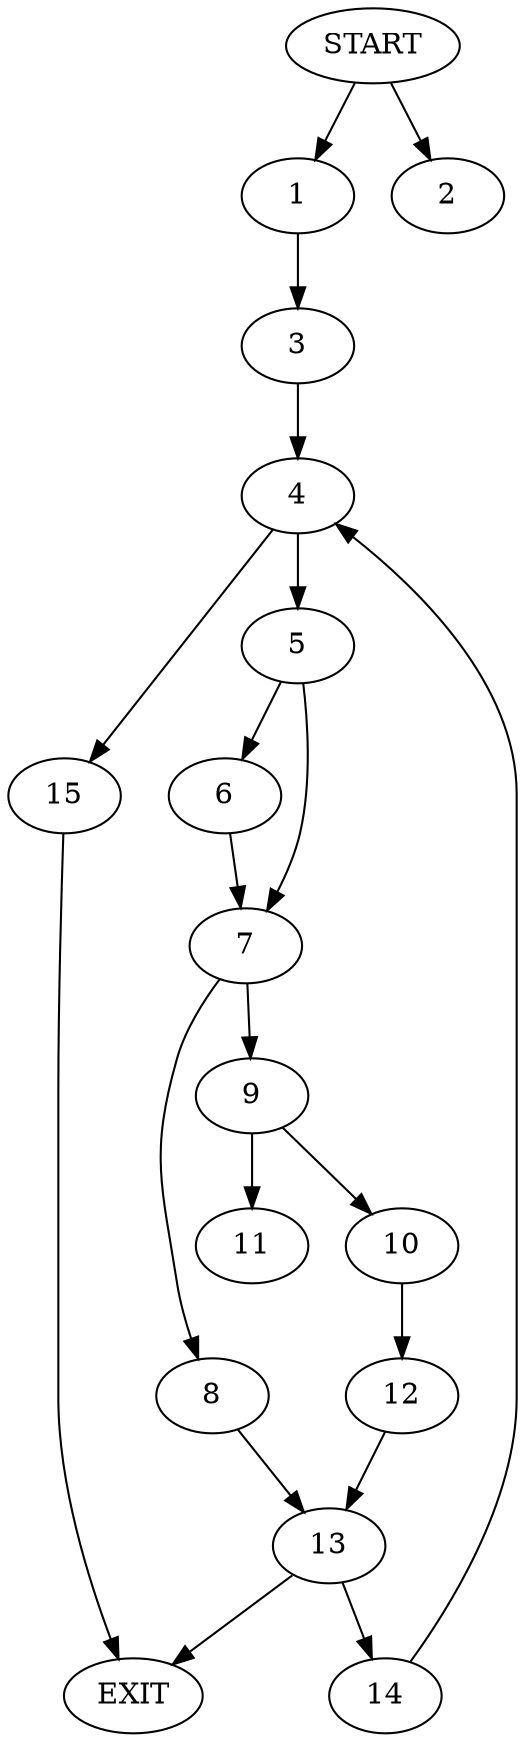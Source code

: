 digraph { 
0 [label="START"];
1;
2;
3;
4;
5;
6;
7;
8;
9;
10;
11;
12;
13;
14;
15;
16[label="EXIT"];
0 -> 1;
0 -> 2;
1 -> 3;
3 -> 4;
4 -> 5;
4 -> 15;
5 -> 6;
5 -> 7;
6 -> 7;
7 -> 9;
7 -> 8;
8 -> 13;
9 -> 10;
9 -> 11;
10 -> 12;
12 -> 13;
13 -> 16;
13 -> 14;
14 -> 4;
15 -> 16;
}